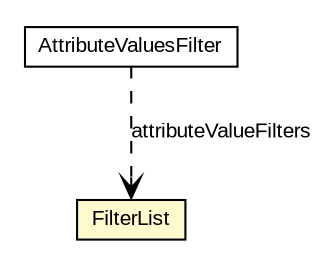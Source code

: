 #!/usr/local/bin/dot
#
# Class diagram 
# Generated by UMLGraph version R5_6-24-gf6e263 (http://www.umlgraph.org/)
#

digraph G {
	edge [fontname="arial",fontsize=10,labelfontname="arial",labelfontsize=10];
	node [fontname="arial",fontsize=10,shape=plaintext];
	nodesep=0.25;
	ranksep=0.5;
	// nl.mineleni.cbsviewer.servlet.wms.AttributeValuesFilter
	c2065 [label=<<table title="nl.mineleni.cbsviewer.servlet.wms.AttributeValuesFilter" border="0" cellborder="1" cellspacing="0" cellpadding="2" port="p" href="../AttributeValuesFilter.html">
		<tr><td><table border="0" cellspacing="0" cellpadding="1">
<tr><td align="center" balign="center"> AttributeValuesFilter </td></tr>
		</table></td></tr>
		</table>>, URL="../AttributeValuesFilter.html", fontname="arial", fontcolor="black", fontsize=10.0];
	// nl.mineleni.cbsviewer.servlet.wms.xml.FilterList
	c2076 [label=<<table title="nl.mineleni.cbsviewer.servlet.wms.xml.FilterList" border="0" cellborder="1" cellspacing="0" cellpadding="2" port="p" bgcolor="lemonChiffon" href="./FilterList.html">
		<tr><td><table border="0" cellspacing="0" cellpadding="1">
<tr><td align="center" balign="center"> FilterList </td></tr>
		</table></td></tr>
		</table>>, URL="./FilterList.html", fontname="arial", fontcolor="black", fontsize=10.0];
	// nl.mineleni.cbsviewer.servlet.wms.AttributeValuesFilter DEPEND nl.mineleni.cbsviewer.servlet.wms.xml.FilterList
	c2065:p -> c2076:p [taillabel="", label="attributeValueFilters", headlabel="", fontname="arial", fontcolor="black", fontsize=10.0, color="black", arrowhead=open, style=dashed];
}

